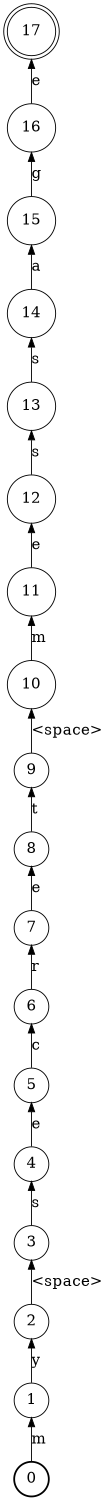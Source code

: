 digraph FST {
rankdir = BT;
size = "8.5,10";
label = "";
center = 1;
orientation = Portrait;
ranksep = "0.4";
nodesep = "0.01";
0 [label = "0", shape = circle, style = bold, fontsize = 17]
	0 -> 1 [label = "m", fontsize = 17];
1 [label = "1", shape = circle, style = solid, fontsize = 17]
	1 -> 2 [label = "y", fontsize = 17];
2 [label = "2", shape = circle, style = solid, fontsize = 17]
	2 -> 3 [label = "<space>", fontsize = 17];
3 [label = "3", shape = circle, style = solid, fontsize = 17]
	3 -> 4 [label = "s", fontsize = 17];
4 [label = "4", shape = circle, style = solid, fontsize = 17]
	4 -> 5 [label = "e", fontsize = 17];
5 [label = "5", shape = circle, style = solid, fontsize = 17]
	5 -> 6 [label = "c", fontsize = 17];
6 [label = "6", shape = circle, style = solid, fontsize = 17]
	6 -> 7 [label = "r", fontsize = 17];
7 [label = "7", shape = circle, style = solid, fontsize = 17]
	7 -> 8 [label = "e", fontsize = 17];
8 [label = "8", shape = circle, style = solid, fontsize = 17]
	8 -> 9 [label = "t", fontsize = 17];
9 [label = "9", shape = circle, style = solid, fontsize = 17]
	9 -> 10 [label = "<space>", fontsize = 17];
10 [label = "10", shape = circle, style = solid, fontsize = 17]
	10 -> 11 [label = "m", fontsize = 17];
11 [label = "11", shape = circle, style = solid, fontsize = 17]
	11 -> 12 [label = "e", fontsize = 17];
12 [label = "12", shape = circle, style = solid, fontsize = 17]
	12 -> 13 [label = "s", fontsize = 17];
13 [label = "13", shape = circle, style = solid, fontsize = 17]
	13 -> 14 [label = "s", fontsize = 17];
14 [label = "14", shape = circle, style = solid, fontsize = 17]
	14 -> 15 [label = "a", fontsize = 17];
15 [label = "15", shape = circle, style = solid, fontsize = 17]
	15 -> 16 [label = "g", fontsize = 17];
16 [label = "16", shape = circle, style = solid, fontsize = 17]
	16 -> 17 [label = "e", fontsize = 17];
17 [label = "17", shape = doublecircle, style = solid, fontsize = 17]
}

